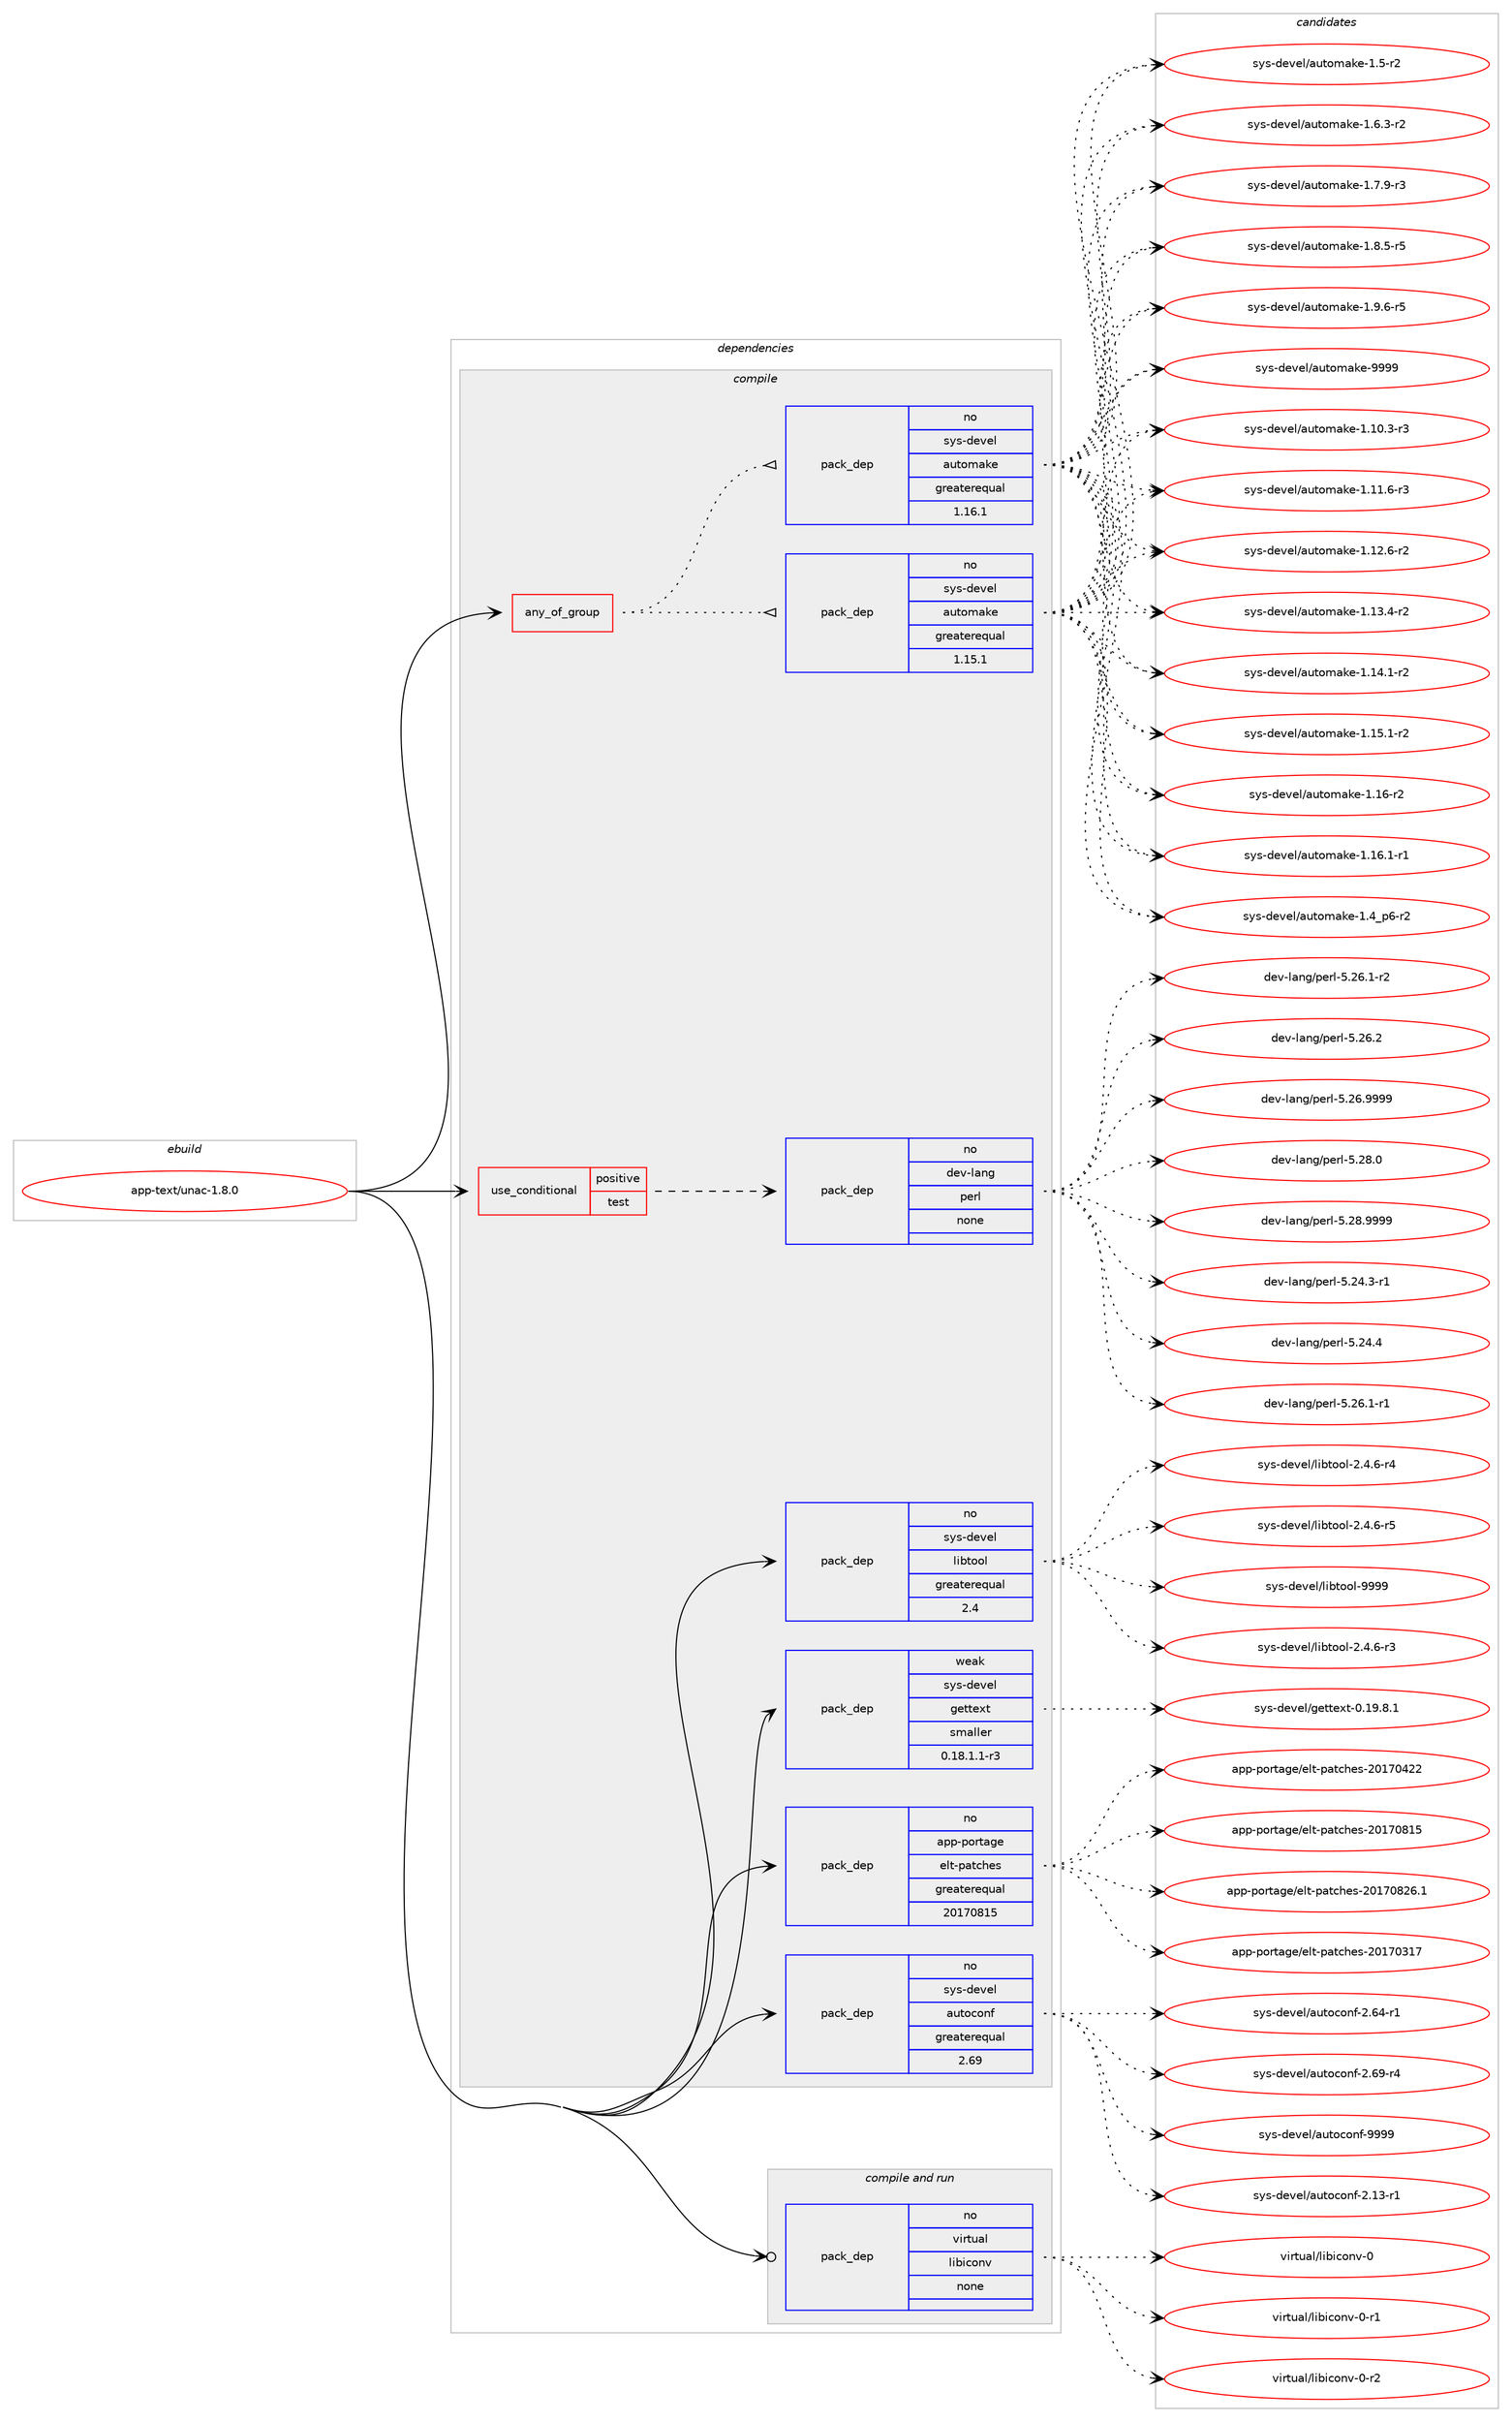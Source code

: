 digraph prolog {

# *************
# Graph options
# *************

newrank=true;
concentrate=true;
compound=true;
graph [rankdir=LR,fontname=Helvetica,fontsize=10,ranksep=1.5];#, ranksep=2.5, nodesep=0.2];
edge  [arrowhead=vee];
node  [fontname=Helvetica,fontsize=10];

# **********
# The ebuild
# **********

subgraph cluster_leftcol {
color=gray;
rank=same;
label=<<i>ebuild</i>>;
id [label="app-text/unac-1.8.0", color=red, width=4, href="../app-text/unac-1.8.0.svg"];
}

# ****************
# The dependencies
# ****************

subgraph cluster_midcol {
color=gray;
label=<<i>dependencies</i>>;
subgraph cluster_compile {
fillcolor="#eeeeee";
style=filled;
label=<<i>compile</i>>;
subgraph any20014 {
dependency1313112 [label=<<TABLE BORDER="0" CELLBORDER="1" CELLSPACING="0" CELLPADDING="4"><TR><TD CELLPADDING="10">any_of_group</TD></TR></TABLE>>, shape=none, color=red];subgraph pack936323 {
dependency1313113 [label=<<TABLE BORDER="0" CELLBORDER="1" CELLSPACING="0" CELLPADDING="4" WIDTH="220"><TR><TD ROWSPAN="6" CELLPADDING="30">pack_dep</TD></TR><TR><TD WIDTH="110">no</TD></TR><TR><TD>sys-devel</TD></TR><TR><TD>automake</TD></TR><TR><TD>greaterequal</TD></TR><TR><TD>1.16.1</TD></TR></TABLE>>, shape=none, color=blue];
}
dependency1313112:e -> dependency1313113:w [weight=20,style="dotted",arrowhead="oinv"];
subgraph pack936324 {
dependency1313114 [label=<<TABLE BORDER="0" CELLBORDER="1" CELLSPACING="0" CELLPADDING="4" WIDTH="220"><TR><TD ROWSPAN="6" CELLPADDING="30">pack_dep</TD></TR><TR><TD WIDTH="110">no</TD></TR><TR><TD>sys-devel</TD></TR><TR><TD>automake</TD></TR><TR><TD>greaterequal</TD></TR><TR><TD>1.15.1</TD></TR></TABLE>>, shape=none, color=blue];
}
dependency1313112:e -> dependency1313114:w [weight=20,style="dotted",arrowhead="oinv"];
}
id:e -> dependency1313112:w [weight=20,style="solid",arrowhead="vee"];
subgraph cond356226 {
dependency1313115 [label=<<TABLE BORDER="0" CELLBORDER="1" CELLSPACING="0" CELLPADDING="4"><TR><TD ROWSPAN="3" CELLPADDING="10">use_conditional</TD></TR><TR><TD>positive</TD></TR><TR><TD>test</TD></TR></TABLE>>, shape=none, color=red];
subgraph pack936325 {
dependency1313116 [label=<<TABLE BORDER="0" CELLBORDER="1" CELLSPACING="0" CELLPADDING="4" WIDTH="220"><TR><TD ROWSPAN="6" CELLPADDING="30">pack_dep</TD></TR><TR><TD WIDTH="110">no</TD></TR><TR><TD>dev-lang</TD></TR><TR><TD>perl</TD></TR><TR><TD>none</TD></TR><TR><TD></TD></TR></TABLE>>, shape=none, color=blue];
}
dependency1313115:e -> dependency1313116:w [weight=20,style="dashed",arrowhead="vee"];
}
id:e -> dependency1313115:w [weight=20,style="solid",arrowhead="vee"];
subgraph pack936326 {
dependency1313117 [label=<<TABLE BORDER="0" CELLBORDER="1" CELLSPACING="0" CELLPADDING="4" WIDTH="220"><TR><TD ROWSPAN="6" CELLPADDING="30">pack_dep</TD></TR><TR><TD WIDTH="110">no</TD></TR><TR><TD>app-portage</TD></TR><TR><TD>elt-patches</TD></TR><TR><TD>greaterequal</TD></TR><TR><TD>20170815</TD></TR></TABLE>>, shape=none, color=blue];
}
id:e -> dependency1313117:w [weight=20,style="solid",arrowhead="vee"];
subgraph pack936327 {
dependency1313118 [label=<<TABLE BORDER="0" CELLBORDER="1" CELLSPACING="0" CELLPADDING="4" WIDTH="220"><TR><TD ROWSPAN="6" CELLPADDING="30">pack_dep</TD></TR><TR><TD WIDTH="110">no</TD></TR><TR><TD>sys-devel</TD></TR><TR><TD>autoconf</TD></TR><TR><TD>greaterequal</TD></TR><TR><TD>2.69</TD></TR></TABLE>>, shape=none, color=blue];
}
id:e -> dependency1313118:w [weight=20,style="solid",arrowhead="vee"];
subgraph pack936328 {
dependency1313119 [label=<<TABLE BORDER="0" CELLBORDER="1" CELLSPACING="0" CELLPADDING="4" WIDTH="220"><TR><TD ROWSPAN="6" CELLPADDING="30">pack_dep</TD></TR><TR><TD WIDTH="110">no</TD></TR><TR><TD>sys-devel</TD></TR><TR><TD>libtool</TD></TR><TR><TD>greaterequal</TD></TR><TR><TD>2.4</TD></TR></TABLE>>, shape=none, color=blue];
}
id:e -> dependency1313119:w [weight=20,style="solid",arrowhead="vee"];
subgraph pack936329 {
dependency1313120 [label=<<TABLE BORDER="0" CELLBORDER="1" CELLSPACING="0" CELLPADDING="4" WIDTH="220"><TR><TD ROWSPAN="6" CELLPADDING="30">pack_dep</TD></TR><TR><TD WIDTH="110">weak</TD></TR><TR><TD>sys-devel</TD></TR><TR><TD>gettext</TD></TR><TR><TD>smaller</TD></TR><TR><TD>0.18.1.1-r3</TD></TR></TABLE>>, shape=none, color=blue];
}
id:e -> dependency1313120:w [weight=20,style="solid",arrowhead="vee"];
}
subgraph cluster_compileandrun {
fillcolor="#eeeeee";
style=filled;
label=<<i>compile and run</i>>;
subgraph pack936330 {
dependency1313121 [label=<<TABLE BORDER="0" CELLBORDER="1" CELLSPACING="0" CELLPADDING="4" WIDTH="220"><TR><TD ROWSPAN="6" CELLPADDING="30">pack_dep</TD></TR><TR><TD WIDTH="110">no</TD></TR><TR><TD>virtual</TD></TR><TR><TD>libiconv</TD></TR><TR><TD>none</TD></TR><TR><TD></TD></TR></TABLE>>, shape=none, color=blue];
}
id:e -> dependency1313121:w [weight=20,style="solid",arrowhead="odotvee"];
}
subgraph cluster_run {
fillcolor="#eeeeee";
style=filled;
label=<<i>run</i>>;
}
}

# **************
# The candidates
# **************

subgraph cluster_choices {
rank=same;
color=gray;
label=<<i>candidates</i>>;

subgraph choice936323 {
color=black;
nodesep=1;
choice11512111545100101118101108479711711611110997107101454946494846514511451 [label="sys-devel/automake-1.10.3-r3", color=red, width=4,href="../sys-devel/automake-1.10.3-r3.svg"];
choice11512111545100101118101108479711711611110997107101454946494946544511451 [label="sys-devel/automake-1.11.6-r3", color=red, width=4,href="../sys-devel/automake-1.11.6-r3.svg"];
choice11512111545100101118101108479711711611110997107101454946495046544511450 [label="sys-devel/automake-1.12.6-r2", color=red, width=4,href="../sys-devel/automake-1.12.6-r2.svg"];
choice11512111545100101118101108479711711611110997107101454946495146524511450 [label="sys-devel/automake-1.13.4-r2", color=red, width=4,href="../sys-devel/automake-1.13.4-r2.svg"];
choice11512111545100101118101108479711711611110997107101454946495246494511450 [label="sys-devel/automake-1.14.1-r2", color=red, width=4,href="../sys-devel/automake-1.14.1-r2.svg"];
choice11512111545100101118101108479711711611110997107101454946495346494511450 [label="sys-devel/automake-1.15.1-r2", color=red, width=4,href="../sys-devel/automake-1.15.1-r2.svg"];
choice1151211154510010111810110847971171161111099710710145494649544511450 [label="sys-devel/automake-1.16-r2", color=red, width=4,href="../sys-devel/automake-1.16-r2.svg"];
choice11512111545100101118101108479711711611110997107101454946495446494511449 [label="sys-devel/automake-1.16.1-r1", color=red, width=4,href="../sys-devel/automake-1.16.1-r1.svg"];
choice115121115451001011181011084797117116111109971071014549465295112544511450 [label="sys-devel/automake-1.4_p6-r2", color=red, width=4,href="../sys-devel/automake-1.4_p6-r2.svg"];
choice11512111545100101118101108479711711611110997107101454946534511450 [label="sys-devel/automake-1.5-r2", color=red, width=4,href="../sys-devel/automake-1.5-r2.svg"];
choice115121115451001011181011084797117116111109971071014549465446514511450 [label="sys-devel/automake-1.6.3-r2", color=red, width=4,href="../sys-devel/automake-1.6.3-r2.svg"];
choice115121115451001011181011084797117116111109971071014549465546574511451 [label="sys-devel/automake-1.7.9-r3", color=red, width=4,href="../sys-devel/automake-1.7.9-r3.svg"];
choice115121115451001011181011084797117116111109971071014549465646534511453 [label="sys-devel/automake-1.8.5-r5", color=red, width=4,href="../sys-devel/automake-1.8.5-r5.svg"];
choice115121115451001011181011084797117116111109971071014549465746544511453 [label="sys-devel/automake-1.9.6-r5", color=red, width=4,href="../sys-devel/automake-1.9.6-r5.svg"];
choice115121115451001011181011084797117116111109971071014557575757 [label="sys-devel/automake-9999", color=red, width=4,href="../sys-devel/automake-9999.svg"];
dependency1313113:e -> choice11512111545100101118101108479711711611110997107101454946494846514511451:w [style=dotted,weight="100"];
dependency1313113:e -> choice11512111545100101118101108479711711611110997107101454946494946544511451:w [style=dotted,weight="100"];
dependency1313113:e -> choice11512111545100101118101108479711711611110997107101454946495046544511450:w [style=dotted,weight="100"];
dependency1313113:e -> choice11512111545100101118101108479711711611110997107101454946495146524511450:w [style=dotted,weight="100"];
dependency1313113:e -> choice11512111545100101118101108479711711611110997107101454946495246494511450:w [style=dotted,weight="100"];
dependency1313113:e -> choice11512111545100101118101108479711711611110997107101454946495346494511450:w [style=dotted,weight="100"];
dependency1313113:e -> choice1151211154510010111810110847971171161111099710710145494649544511450:w [style=dotted,weight="100"];
dependency1313113:e -> choice11512111545100101118101108479711711611110997107101454946495446494511449:w [style=dotted,weight="100"];
dependency1313113:e -> choice115121115451001011181011084797117116111109971071014549465295112544511450:w [style=dotted,weight="100"];
dependency1313113:e -> choice11512111545100101118101108479711711611110997107101454946534511450:w [style=dotted,weight="100"];
dependency1313113:e -> choice115121115451001011181011084797117116111109971071014549465446514511450:w [style=dotted,weight="100"];
dependency1313113:e -> choice115121115451001011181011084797117116111109971071014549465546574511451:w [style=dotted,weight="100"];
dependency1313113:e -> choice115121115451001011181011084797117116111109971071014549465646534511453:w [style=dotted,weight="100"];
dependency1313113:e -> choice115121115451001011181011084797117116111109971071014549465746544511453:w [style=dotted,weight="100"];
dependency1313113:e -> choice115121115451001011181011084797117116111109971071014557575757:w [style=dotted,weight="100"];
}
subgraph choice936324 {
color=black;
nodesep=1;
choice11512111545100101118101108479711711611110997107101454946494846514511451 [label="sys-devel/automake-1.10.3-r3", color=red, width=4,href="../sys-devel/automake-1.10.3-r3.svg"];
choice11512111545100101118101108479711711611110997107101454946494946544511451 [label="sys-devel/automake-1.11.6-r3", color=red, width=4,href="../sys-devel/automake-1.11.6-r3.svg"];
choice11512111545100101118101108479711711611110997107101454946495046544511450 [label="sys-devel/automake-1.12.6-r2", color=red, width=4,href="../sys-devel/automake-1.12.6-r2.svg"];
choice11512111545100101118101108479711711611110997107101454946495146524511450 [label="sys-devel/automake-1.13.4-r2", color=red, width=4,href="../sys-devel/automake-1.13.4-r2.svg"];
choice11512111545100101118101108479711711611110997107101454946495246494511450 [label="sys-devel/automake-1.14.1-r2", color=red, width=4,href="../sys-devel/automake-1.14.1-r2.svg"];
choice11512111545100101118101108479711711611110997107101454946495346494511450 [label="sys-devel/automake-1.15.1-r2", color=red, width=4,href="../sys-devel/automake-1.15.1-r2.svg"];
choice1151211154510010111810110847971171161111099710710145494649544511450 [label="sys-devel/automake-1.16-r2", color=red, width=4,href="../sys-devel/automake-1.16-r2.svg"];
choice11512111545100101118101108479711711611110997107101454946495446494511449 [label="sys-devel/automake-1.16.1-r1", color=red, width=4,href="../sys-devel/automake-1.16.1-r1.svg"];
choice115121115451001011181011084797117116111109971071014549465295112544511450 [label="sys-devel/automake-1.4_p6-r2", color=red, width=4,href="../sys-devel/automake-1.4_p6-r2.svg"];
choice11512111545100101118101108479711711611110997107101454946534511450 [label="sys-devel/automake-1.5-r2", color=red, width=4,href="../sys-devel/automake-1.5-r2.svg"];
choice115121115451001011181011084797117116111109971071014549465446514511450 [label="sys-devel/automake-1.6.3-r2", color=red, width=4,href="../sys-devel/automake-1.6.3-r2.svg"];
choice115121115451001011181011084797117116111109971071014549465546574511451 [label="sys-devel/automake-1.7.9-r3", color=red, width=4,href="../sys-devel/automake-1.7.9-r3.svg"];
choice115121115451001011181011084797117116111109971071014549465646534511453 [label="sys-devel/automake-1.8.5-r5", color=red, width=4,href="../sys-devel/automake-1.8.5-r5.svg"];
choice115121115451001011181011084797117116111109971071014549465746544511453 [label="sys-devel/automake-1.9.6-r5", color=red, width=4,href="../sys-devel/automake-1.9.6-r5.svg"];
choice115121115451001011181011084797117116111109971071014557575757 [label="sys-devel/automake-9999", color=red, width=4,href="../sys-devel/automake-9999.svg"];
dependency1313114:e -> choice11512111545100101118101108479711711611110997107101454946494846514511451:w [style=dotted,weight="100"];
dependency1313114:e -> choice11512111545100101118101108479711711611110997107101454946494946544511451:w [style=dotted,weight="100"];
dependency1313114:e -> choice11512111545100101118101108479711711611110997107101454946495046544511450:w [style=dotted,weight="100"];
dependency1313114:e -> choice11512111545100101118101108479711711611110997107101454946495146524511450:w [style=dotted,weight="100"];
dependency1313114:e -> choice11512111545100101118101108479711711611110997107101454946495246494511450:w [style=dotted,weight="100"];
dependency1313114:e -> choice11512111545100101118101108479711711611110997107101454946495346494511450:w [style=dotted,weight="100"];
dependency1313114:e -> choice1151211154510010111810110847971171161111099710710145494649544511450:w [style=dotted,weight="100"];
dependency1313114:e -> choice11512111545100101118101108479711711611110997107101454946495446494511449:w [style=dotted,weight="100"];
dependency1313114:e -> choice115121115451001011181011084797117116111109971071014549465295112544511450:w [style=dotted,weight="100"];
dependency1313114:e -> choice11512111545100101118101108479711711611110997107101454946534511450:w [style=dotted,weight="100"];
dependency1313114:e -> choice115121115451001011181011084797117116111109971071014549465446514511450:w [style=dotted,weight="100"];
dependency1313114:e -> choice115121115451001011181011084797117116111109971071014549465546574511451:w [style=dotted,weight="100"];
dependency1313114:e -> choice115121115451001011181011084797117116111109971071014549465646534511453:w [style=dotted,weight="100"];
dependency1313114:e -> choice115121115451001011181011084797117116111109971071014549465746544511453:w [style=dotted,weight="100"];
dependency1313114:e -> choice115121115451001011181011084797117116111109971071014557575757:w [style=dotted,weight="100"];
}
subgraph choice936325 {
color=black;
nodesep=1;
choice100101118451089711010347112101114108455346505246514511449 [label="dev-lang/perl-5.24.3-r1", color=red, width=4,href="../dev-lang/perl-5.24.3-r1.svg"];
choice10010111845108971101034711210111410845534650524652 [label="dev-lang/perl-5.24.4", color=red, width=4,href="../dev-lang/perl-5.24.4.svg"];
choice100101118451089711010347112101114108455346505446494511449 [label="dev-lang/perl-5.26.1-r1", color=red, width=4,href="../dev-lang/perl-5.26.1-r1.svg"];
choice100101118451089711010347112101114108455346505446494511450 [label="dev-lang/perl-5.26.1-r2", color=red, width=4,href="../dev-lang/perl-5.26.1-r2.svg"];
choice10010111845108971101034711210111410845534650544650 [label="dev-lang/perl-5.26.2", color=red, width=4,href="../dev-lang/perl-5.26.2.svg"];
choice10010111845108971101034711210111410845534650544657575757 [label="dev-lang/perl-5.26.9999", color=red, width=4,href="../dev-lang/perl-5.26.9999.svg"];
choice10010111845108971101034711210111410845534650564648 [label="dev-lang/perl-5.28.0", color=red, width=4,href="../dev-lang/perl-5.28.0.svg"];
choice10010111845108971101034711210111410845534650564657575757 [label="dev-lang/perl-5.28.9999", color=red, width=4,href="../dev-lang/perl-5.28.9999.svg"];
dependency1313116:e -> choice100101118451089711010347112101114108455346505246514511449:w [style=dotted,weight="100"];
dependency1313116:e -> choice10010111845108971101034711210111410845534650524652:w [style=dotted,weight="100"];
dependency1313116:e -> choice100101118451089711010347112101114108455346505446494511449:w [style=dotted,weight="100"];
dependency1313116:e -> choice100101118451089711010347112101114108455346505446494511450:w [style=dotted,weight="100"];
dependency1313116:e -> choice10010111845108971101034711210111410845534650544650:w [style=dotted,weight="100"];
dependency1313116:e -> choice10010111845108971101034711210111410845534650544657575757:w [style=dotted,weight="100"];
dependency1313116:e -> choice10010111845108971101034711210111410845534650564648:w [style=dotted,weight="100"];
dependency1313116:e -> choice10010111845108971101034711210111410845534650564657575757:w [style=dotted,weight="100"];
}
subgraph choice936326 {
color=black;
nodesep=1;
choice97112112451121111141169710310147101108116451129711699104101115455048495548514955 [label="app-portage/elt-patches-20170317", color=red, width=4,href="../app-portage/elt-patches-20170317.svg"];
choice97112112451121111141169710310147101108116451129711699104101115455048495548525050 [label="app-portage/elt-patches-20170422", color=red, width=4,href="../app-portage/elt-patches-20170422.svg"];
choice97112112451121111141169710310147101108116451129711699104101115455048495548564953 [label="app-portage/elt-patches-20170815", color=red, width=4,href="../app-portage/elt-patches-20170815.svg"];
choice971121124511211111411697103101471011081164511297116991041011154550484955485650544649 [label="app-portage/elt-patches-20170826.1", color=red, width=4,href="../app-portage/elt-patches-20170826.1.svg"];
dependency1313117:e -> choice97112112451121111141169710310147101108116451129711699104101115455048495548514955:w [style=dotted,weight="100"];
dependency1313117:e -> choice97112112451121111141169710310147101108116451129711699104101115455048495548525050:w [style=dotted,weight="100"];
dependency1313117:e -> choice97112112451121111141169710310147101108116451129711699104101115455048495548564953:w [style=dotted,weight="100"];
dependency1313117:e -> choice971121124511211111411697103101471011081164511297116991041011154550484955485650544649:w [style=dotted,weight="100"];
}
subgraph choice936327 {
color=black;
nodesep=1;
choice1151211154510010111810110847971171161119911111010245504649514511449 [label="sys-devel/autoconf-2.13-r1", color=red, width=4,href="../sys-devel/autoconf-2.13-r1.svg"];
choice1151211154510010111810110847971171161119911111010245504654524511449 [label="sys-devel/autoconf-2.64-r1", color=red, width=4,href="../sys-devel/autoconf-2.64-r1.svg"];
choice1151211154510010111810110847971171161119911111010245504654574511452 [label="sys-devel/autoconf-2.69-r4", color=red, width=4,href="../sys-devel/autoconf-2.69-r4.svg"];
choice115121115451001011181011084797117116111991111101024557575757 [label="sys-devel/autoconf-9999", color=red, width=4,href="../sys-devel/autoconf-9999.svg"];
dependency1313118:e -> choice1151211154510010111810110847971171161119911111010245504649514511449:w [style=dotted,weight="100"];
dependency1313118:e -> choice1151211154510010111810110847971171161119911111010245504654524511449:w [style=dotted,weight="100"];
dependency1313118:e -> choice1151211154510010111810110847971171161119911111010245504654574511452:w [style=dotted,weight="100"];
dependency1313118:e -> choice115121115451001011181011084797117116111991111101024557575757:w [style=dotted,weight="100"];
}
subgraph choice936328 {
color=black;
nodesep=1;
choice1151211154510010111810110847108105981161111111084550465246544511451 [label="sys-devel/libtool-2.4.6-r3", color=red, width=4,href="../sys-devel/libtool-2.4.6-r3.svg"];
choice1151211154510010111810110847108105981161111111084550465246544511452 [label="sys-devel/libtool-2.4.6-r4", color=red, width=4,href="../sys-devel/libtool-2.4.6-r4.svg"];
choice1151211154510010111810110847108105981161111111084550465246544511453 [label="sys-devel/libtool-2.4.6-r5", color=red, width=4,href="../sys-devel/libtool-2.4.6-r5.svg"];
choice1151211154510010111810110847108105981161111111084557575757 [label="sys-devel/libtool-9999", color=red, width=4,href="../sys-devel/libtool-9999.svg"];
dependency1313119:e -> choice1151211154510010111810110847108105981161111111084550465246544511451:w [style=dotted,weight="100"];
dependency1313119:e -> choice1151211154510010111810110847108105981161111111084550465246544511452:w [style=dotted,weight="100"];
dependency1313119:e -> choice1151211154510010111810110847108105981161111111084550465246544511453:w [style=dotted,weight="100"];
dependency1313119:e -> choice1151211154510010111810110847108105981161111111084557575757:w [style=dotted,weight="100"];
}
subgraph choice936329 {
color=black;
nodesep=1;
choice1151211154510010111810110847103101116116101120116454846495746564649 [label="sys-devel/gettext-0.19.8.1", color=red, width=4,href="../sys-devel/gettext-0.19.8.1.svg"];
dependency1313120:e -> choice1151211154510010111810110847103101116116101120116454846495746564649:w [style=dotted,weight="100"];
}
subgraph choice936330 {
color=black;
nodesep=1;
choice118105114116117971084710810598105991111101184548 [label="virtual/libiconv-0", color=red, width=4,href="../virtual/libiconv-0.svg"];
choice1181051141161179710847108105981059911111011845484511449 [label="virtual/libiconv-0-r1", color=red, width=4,href="../virtual/libiconv-0-r1.svg"];
choice1181051141161179710847108105981059911111011845484511450 [label="virtual/libiconv-0-r2", color=red, width=4,href="../virtual/libiconv-0-r2.svg"];
dependency1313121:e -> choice118105114116117971084710810598105991111101184548:w [style=dotted,weight="100"];
dependency1313121:e -> choice1181051141161179710847108105981059911111011845484511449:w [style=dotted,weight="100"];
dependency1313121:e -> choice1181051141161179710847108105981059911111011845484511450:w [style=dotted,weight="100"];
}
}

}
